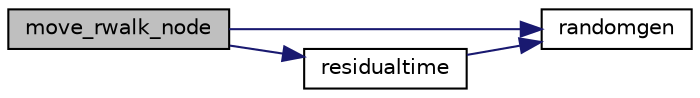 digraph "move_rwalk_node"
{
 // LATEX_PDF_SIZE
  edge [fontname="Helvetica",fontsize="10",labelfontname="Helvetica",labelfontsize="10"];
  node [fontname="Helvetica",fontsize="10",shape=record];
  rankdir="LR";
  Node1 [label="move_rwalk_node",height=0.2,width=0.4,color="black", fillcolor="grey75", style="filled", fontcolor="black",tooltip=" "];
  Node1 -> Node2 [color="midnightblue",fontsize="10",style="solid",fontname="Helvetica"];
  Node2 [label="randomgen",height=0.2,width=0.4,color="black", fillcolor="white", style="filled",URL="$UTIL_2OMG_2common_8c.html#a6d8e13ea7c41864e3ebaa15dd141c745",tooltip=" "];
  Node1 -> Node3 [color="midnightblue",fontsize="10",style="solid",fontname="Helvetica"];
  Node3 [label="residualtime",height=0.2,width=0.4,color="black", fillcolor="white", style="filled",URL="$rwalk_8c.html#aadfb97b2734222aed1e679dfc924f73e",tooltip=" "];
  Node3 -> Node2 [color="midnightblue",fontsize="10",style="solid",fontname="Helvetica"];
}
